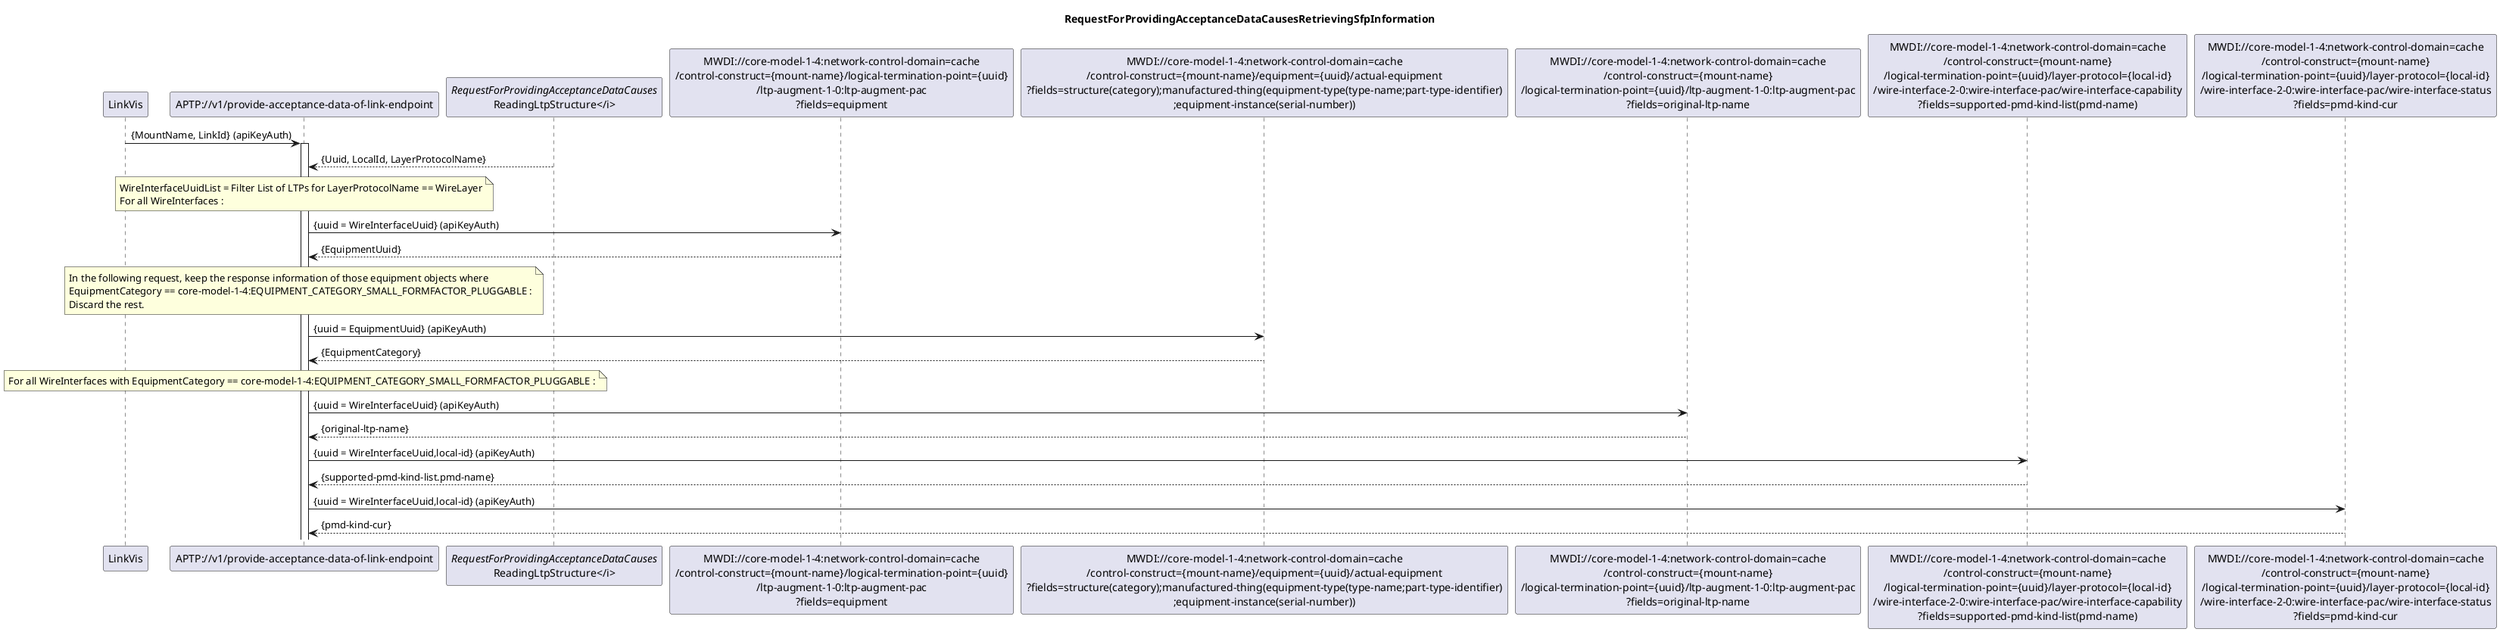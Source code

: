 @startuml 140_RetrievingSfpInformation
skinparam responseMessageBelowArrow true

title
RequestForProvidingAcceptanceDataCausesRetrievingSfpInformation
end title

participant "LinkVis" as LinkVis
participant "APTP://v1/provide-acceptance-data-of-link-endpoint" as APTP
participant "<i>RequestForProvidingAcceptanceDataCauses\nReadingLtpStructure</i>" as LTPs
participant "MWDI://core-model-1-4:network-control-domain=cache\n/control-construct={mount-name}/logical-termination-point={uuid}\n/ltp-augment-1-0:ltp-augment-pac\n?fields=equipment" as EquipmentUuid
participant "MWDI://core-model-1-4:network-control-domain=cache\n/control-construct={mount-name}/equipment={uuid}/actual-equipment\n?fields=structure(category);manufactured-thing(equipment-type(type-name;part-type-identifier)\n;equipment-instance(serial-number))" as EquipmentCategory
participant "MWDI://core-model-1-4:network-control-domain=cache\n/control-construct={mount-name}\n/logical-termination-point={uuid}/ltp-augment-1-0:ltp-augment-pac\n?fields=original-ltp-name" as WireInterfaceName
participant "MWDI://core-model-1-4:network-control-domain=cache\n/control-construct={mount-name}\n/logical-termination-point={uuid}/layer-protocol={local-id}\n/wire-interface-2-0:wire-interface-pac/wire-interface-capability\n?fields=supported-pmd-kind-list(pmd-name)" as SupportedPmds
participant "MWDI://core-model-1-4:network-control-domain=cache\n/control-construct={mount-name}\n/logical-termination-point={uuid}/layer-protocol={local-id}\n/wire-interface-2-0:wire-interface-pac/wire-interface-status\n?fields=pmd-kind-cur" as OperatedPmd

LinkVis -> APTP: {MountName, LinkId} (apiKeyAuth)
activate APTP

LTPs --> APTP: {Uuid, LocalId, LayerProtocolName}

note over APTP
WireInterfaceUuidList = Filter List of LTPs for LayerProtocolName == WireLayer
For all WireInterfaces :
end note

APTP -> EquipmentUuid: {uuid = WireInterfaceUuid} (apiKeyAuth)
EquipmentUuid --> APTP: {EquipmentUuid}

note over APTP
In the following request, keep the response information of those equipment objects where
EquipmentCategory == core-model-1-4:EQUIPMENT_CATEGORY_SMALL_FORMFACTOR_PLUGGABLE :
Discard the rest.
end note

APTP -> EquipmentCategory: {uuid = EquipmentUuid} (apiKeyAuth)
EquipmentCategory --> APTP: {EquipmentCategory}

note over APTP
For all WireInterfaces with EquipmentCategory == core-model-1-4:EQUIPMENT_CATEGORY_SMALL_FORMFACTOR_PLUGGABLE :
end note

APTP -> WireInterfaceName: {uuid = WireInterfaceUuid} (apiKeyAuth)
WireInterfaceName --> APTP: {original-ltp-name}

APTP -> SupportedPmds: {uuid = WireInterfaceUuid,local-id} (apiKeyAuth)
SupportedPmds --> APTP: {supported-pmd-kind-list.pmd-name}

APTP -> OperatedPmd: {uuid = WireInterfaceUuid,local-id} (apiKeyAuth)
OperatedPmd --> APTP: {pmd-kind-cur}

@enduml